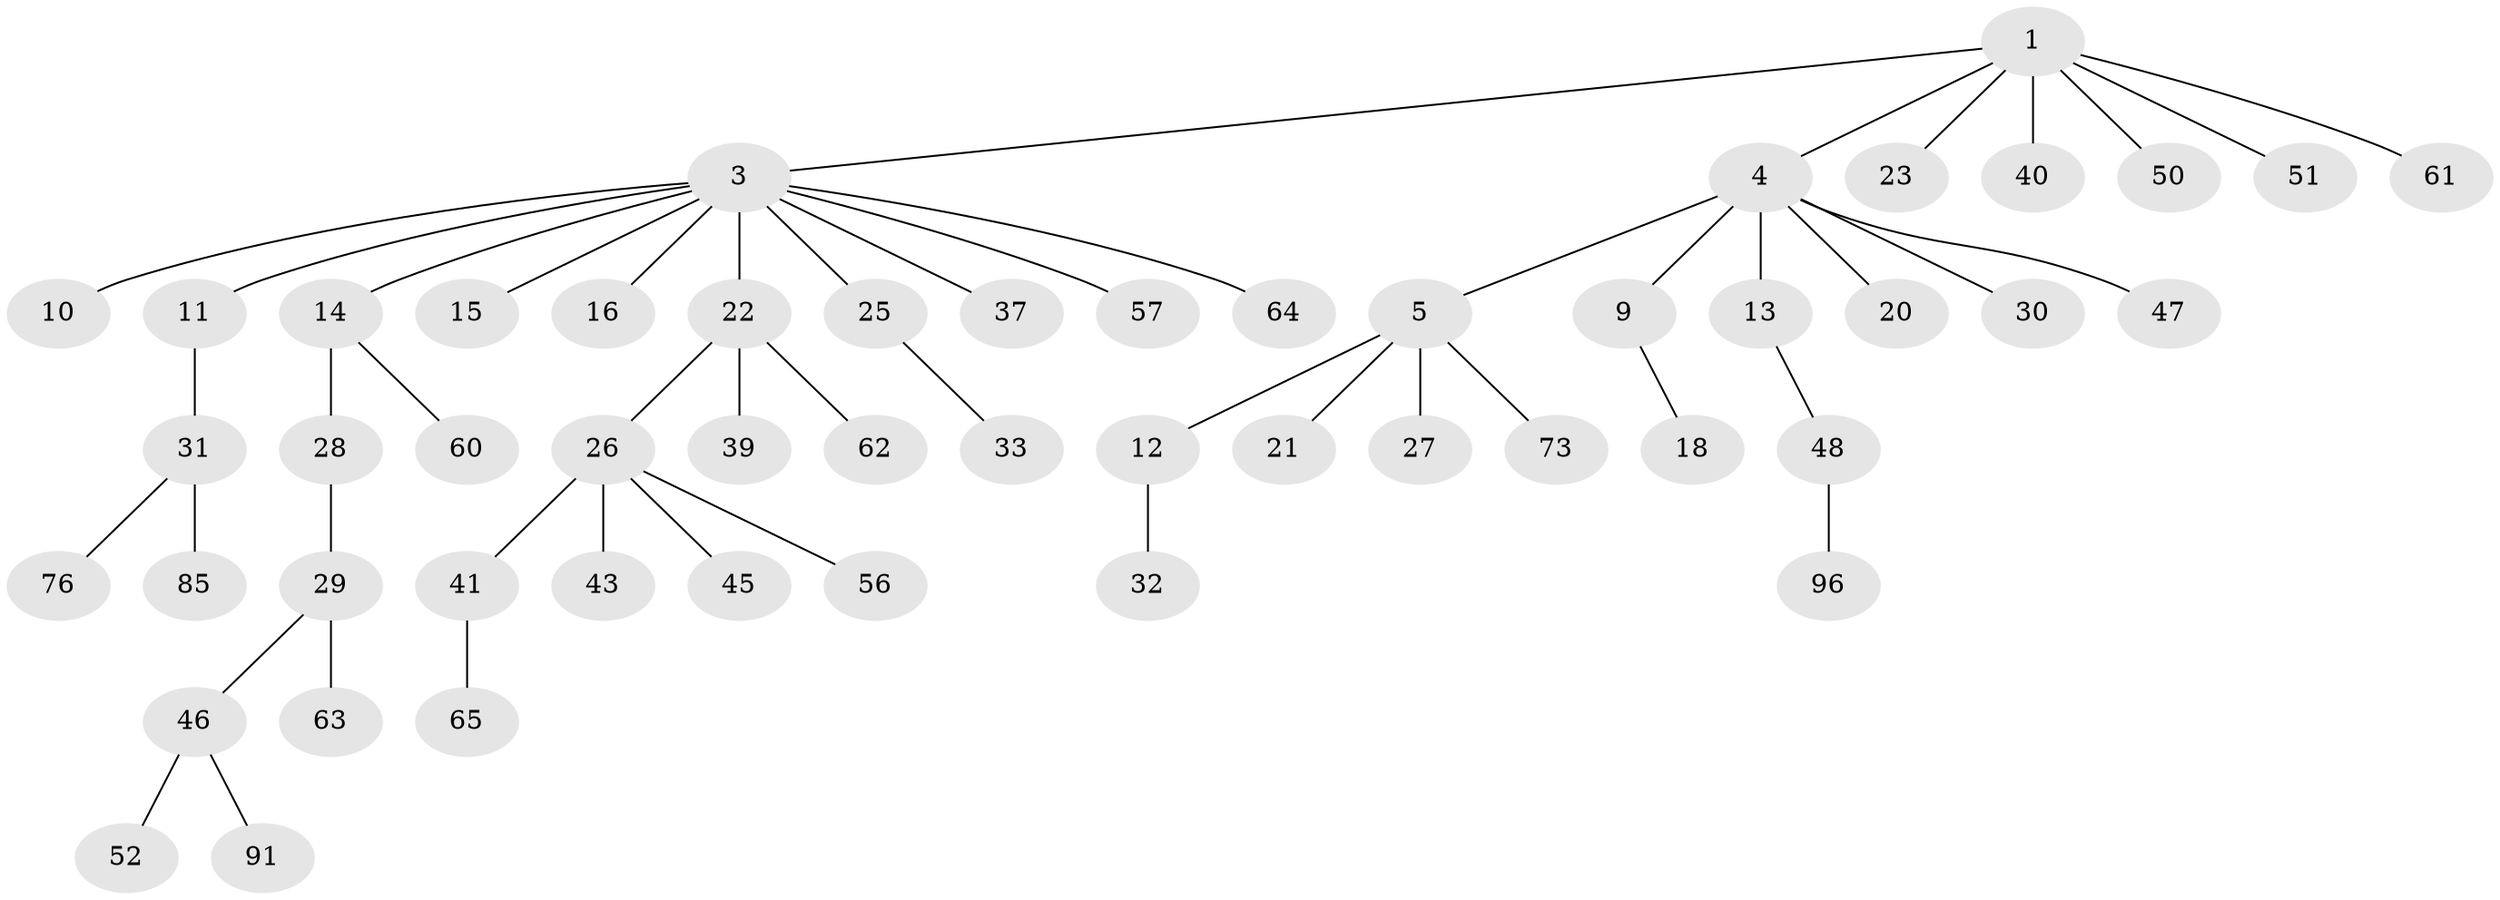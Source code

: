 // original degree distribution, {3: 0.0970873786407767, 6: 0.02912621359223301, 4: 0.06796116504854369, 5: 0.02912621359223301, 8: 0.009708737864077669, 2: 0.2524271844660194, 1: 0.5145631067961165}
// Generated by graph-tools (version 1.1) at 2025/19/03/04/25 18:19:12]
// undirected, 51 vertices, 50 edges
graph export_dot {
graph [start="1"]
  node [color=gray90,style=filled];
  1 [super="+2"];
  3 [super="+7"];
  4 [super="+6"];
  5 [super="+8"];
  9;
  10;
  11 [super="+74+72"];
  12;
  13;
  14 [super="+36"];
  15;
  16 [super="+44"];
  18;
  20 [super="+67"];
  21 [super="+86"];
  22 [super="+24"];
  23 [super="+80"];
  25;
  26 [super="+49"];
  27;
  28 [super="+99+55+38"];
  29 [super="+92"];
  30 [super="+35"];
  31;
  32;
  33 [super="+34"];
  37 [super="+90"];
  39 [super="+42+88+81"];
  40;
  41;
  43 [super="+78"];
  45;
  46;
  47;
  48;
  50 [super="+70"];
  51;
  52;
  56 [super="+95"];
  57;
  60 [super="+100"];
  61;
  62;
  63 [super="+69"];
  64;
  65 [super="+77"];
  73 [super="+101+82"];
  76;
  85;
  91;
  96;
  1 -- 23;
  1 -- 50;
  1 -- 3;
  1 -- 4;
  1 -- 51;
  1 -- 40;
  1 -- 61;
  3 -- 11;
  3 -- 16;
  3 -- 22;
  3 -- 37;
  3 -- 64;
  3 -- 25;
  3 -- 10;
  3 -- 57;
  3 -- 14;
  3 -- 15;
  4 -- 5;
  4 -- 9;
  4 -- 20;
  4 -- 13;
  4 -- 30;
  4 -- 47;
  5 -- 12;
  5 -- 21;
  5 -- 27;
  5 -- 73;
  9 -- 18;
  11 -- 31;
  12 -- 32;
  13 -- 48;
  14 -- 28;
  14 -- 60;
  22 -- 26;
  22 -- 39;
  22 -- 62;
  25 -- 33;
  26 -- 41;
  26 -- 43;
  26 -- 45;
  26 -- 56;
  28 -- 29;
  29 -- 46;
  29 -- 63;
  31 -- 76;
  31 -- 85;
  41 -- 65;
  46 -- 52;
  46 -- 91;
  48 -- 96;
}
